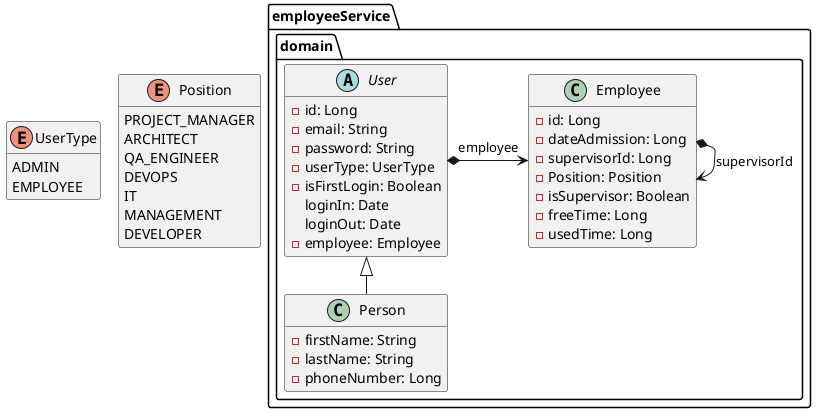 @startuml
!pragma layout smetana

hide method

enum UserType {
    ADMIN
    EMPLOYEE
}

enum Position {
    PROJECT_MANAGER
    ARCHITECT
    QA_ENGINEER
    DEVOPS
    IT
    MANAGEMENT
    DEVELOPER
}

namespace employeeService.domain {
    abstract class User {
        - id: Long
        - email: String
        - password: String
        - userType: UserType
        - isFirstLogin: Boolean
        loginIn: Date
        loginOut: Date
        - employee: Employee

    }

    class Person {
        - firstName: String
        - lastName: String
        - phoneNumber: Long
    }

    class Employee {
        - id: Long
        - dateAdmission: Long
        - supervisorId: Long
        - Position: Position
        - isSupervisor: Boolean
        - freeTime: Long
        - usedTime: Long
    }

    Person -up-|> User
    User *-right-> Employee: employee
    Employee *-right-> Employee: supervisorId
}
@enduml
